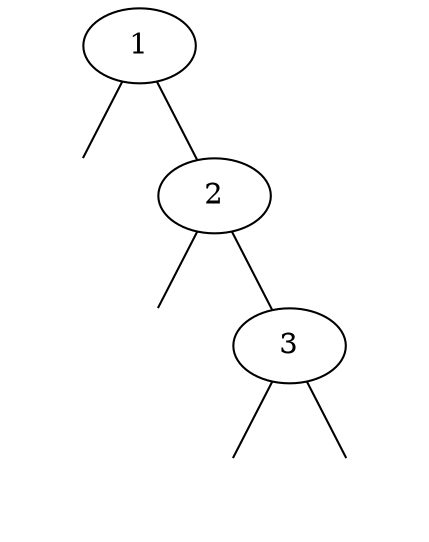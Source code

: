 graph arbre {
	0[label=1];
	3[shape="plaintext", label=""];
	0 -- 3;
	1[label=2];
	0 -- 1;
	4[shape="plaintext", label=""];
	1 -- 4;
	2[label=3];
	1 -- 2;
	5[shape="plaintext", label=""];
	2 -- 5;
	6[shape="plaintext", label=""];
	2 -- 6;
}
